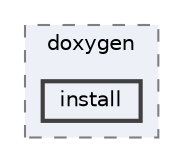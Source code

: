 digraph "external/taskflow/doxygen/install"
{
 // LATEX_PDF_SIZE
  bgcolor="transparent";
  edge [fontname=Helvetica,fontsize=10,labelfontname=Helvetica,labelfontsize=10];
  node [fontname=Helvetica,fontsize=10,shape=box,height=0.2,width=0.4];
  compound=true
  subgraph clusterdir_56e2c1c47c3f6dd7693de5e2667e6bae {
    graph [ bgcolor="#edf0f7", pencolor="grey50", label="doxygen", fontname=Helvetica,fontsize=10 style="filled,dashed", URL="dir_56e2c1c47c3f6dd7693de5e2667e6bae.html",tooltip=""]
  dir_b77ff7c3d1d6186e717252f06ee15c8c [label="install", fillcolor="#edf0f7", color="grey25", style="filled,bold", URL="dir_b77ff7c3d1d6186e717252f06ee15c8c.html",tooltip=""];
  }
}
